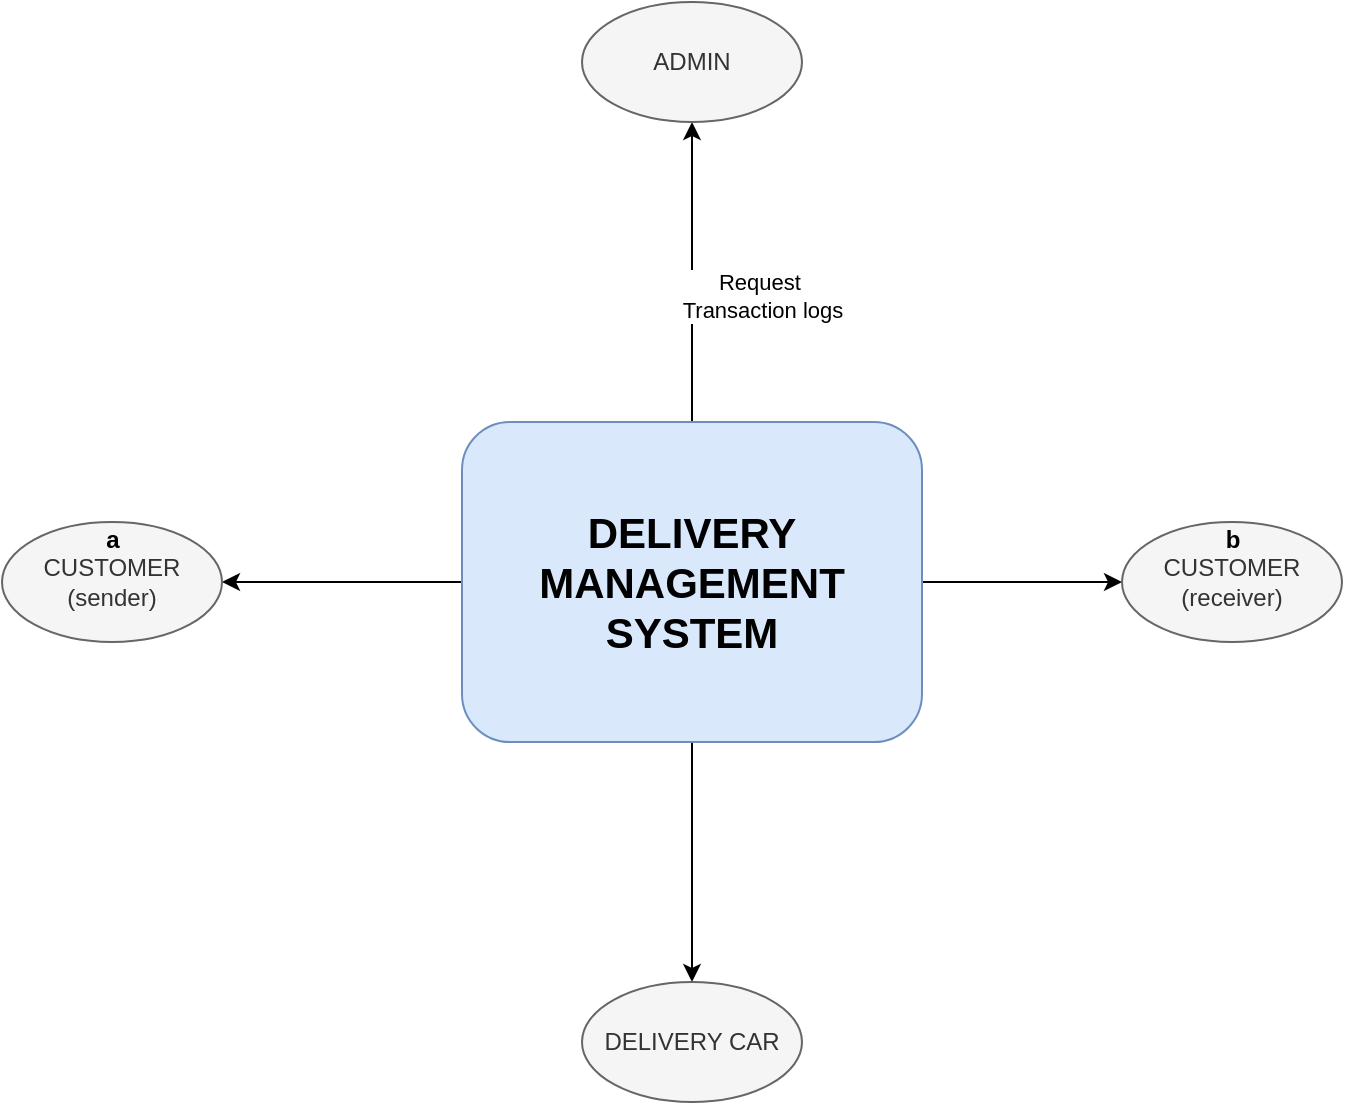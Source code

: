 <mxfile version="24.4.2" type="device">
  <diagram name="Page-1" id="a2q9vcDrFQMr7ZfCxEm_">
    <mxGraphModel dx="821" dy="538" grid="1" gridSize="10" guides="1" tooltips="1" connect="1" arrows="1" fold="1" page="1" pageScale="1" pageWidth="850" pageHeight="1100" math="0" shadow="0">
      <root>
        <mxCell id="0" />
        <mxCell id="1" parent="0" />
        <mxCell id="JJ-Ic_SHMX0S3m1b6MAq-3" value="" style="edgeStyle=orthogonalEdgeStyle;rounded=0;orthogonalLoop=1;jettySize=auto;html=1;" edge="1" parent="1" source="JJ-Ic_SHMX0S3m1b6MAq-1" target="JJ-Ic_SHMX0S3m1b6MAq-2">
          <mxGeometry relative="1" as="geometry" />
        </mxCell>
        <mxCell id="JJ-Ic_SHMX0S3m1b6MAq-5" value="" style="edgeStyle=orthogonalEdgeStyle;rounded=0;orthogonalLoop=1;jettySize=auto;html=1;" edge="1" parent="1" source="JJ-Ic_SHMX0S3m1b6MAq-1" target="JJ-Ic_SHMX0S3m1b6MAq-4">
          <mxGeometry relative="1" as="geometry" />
        </mxCell>
        <mxCell id="JJ-Ic_SHMX0S3m1b6MAq-7" value="" style="edgeStyle=orthogonalEdgeStyle;rounded=0;orthogonalLoop=1;jettySize=auto;html=1;" edge="1" parent="1" source="JJ-Ic_SHMX0S3m1b6MAq-1" target="JJ-Ic_SHMX0S3m1b6MAq-6">
          <mxGeometry relative="1" as="geometry" />
        </mxCell>
        <mxCell id="JJ-Ic_SHMX0S3m1b6MAq-15" value="Request&amp;nbsp;&lt;div&gt;Transaction logs&lt;/div&gt;" style="edgeLabel;html=1;align=center;verticalAlign=middle;resizable=0;points=[];" vertex="1" connectable="0" parent="JJ-Ic_SHMX0S3m1b6MAq-7">
          <mxGeometry x="-0.157" y="1" relative="1" as="geometry">
            <mxPoint x="36" as="offset" />
          </mxGeometry>
        </mxCell>
        <mxCell id="JJ-Ic_SHMX0S3m1b6MAq-9" value="" style="edgeStyle=orthogonalEdgeStyle;rounded=0;orthogonalLoop=1;jettySize=auto;html=1;" edge="1" parent="1" source="JJ-Ic_SHMX0S3m1b6MAq-1" target="JJ-Ic_SHMX0S3m1b6MAq-8">
          <mxGeometry relative="1" as="geometry" />
        </mxCell>
        <mxCell id="JJ-Ic_SHMX0S3m1b6MAq-1" value="&lt;b style=&quot;font-size: 21px;&quot;&gt;&lt;font style=&quot;font-size: 21px;&quot;&gt;DELIVERY MANAGEMENT&lt;/font&gt;&lt;/b&gt;&lt;div style=&quot;font-size: 21px;&quot;&gt;&lt;b style=&quot;&quot;&gt;&lt;font style=&quot;font-size: 21px;&quot;&gt;SYSTEM&lt;/font&gt;&lt;/b&gt;&lt;/div&gt;" style="rounded=1;whiteSpace=wrap;html=1;fillColor=#dae8fc;strokeColor=#6c8ebf;" vertex="1" parent="1">
          <mxGeometry x="320" y="360" width="230" height="160" as="geometry" />
        </mxCell>
        <mxCell id="JJ-Ic_SHMX0S3m1b6MAq-2" value="CUSTOMER&lt;div&gt;(sender)&lt;/div&gt;" style="ellipse;whiteSpace=wrap;html=1;rounded=1;fillColor=#f5f5f5;fontColor=#333333;strokeColor=#666666;" vertex="1" parent="1">
          <mxGeometry x="90" y="410" width="110" height="60" as="geometry" />
        </mxCell>
        <mxCell id="JJ-Ic_SHMX0S3m1b6MAq-4" value="CUSTOMER&lt;div&gt;(receiver)&lt;/div&gt;" style="ellipse;whiteSpace=wrap;html=1;rounded=1;fillColor=#f5f5f5;fontColor=#333333;strokeColor=#666666;" vertex="1" parent="1">
          <mxGeometry x="650" y="410" width="110" height="60" as="geometry" />
        </mxCell>
        <mxCell id="JJ-Ic_SHMX0S3m1b6MAq-6" value="ADMIN" style="ellipse;whiteSpace=wrap;html=1;rounded=1;fillColor=#f5f5f5;fontColor=#333333;strokeColor=#666666;" vertex="1" parent="1">
          <mxGeometry x="380" y="150" width="110" height="60" as="geometry" />
        </mxCell>
        <mxCell id="JJ-Ic_SHMX0S3m1b6MAq-8" value="DELIVERY CAR" style="ellipse;whiteSpace=wrap;html=1;rounded=1;fillColor=#f5f5f5;fontColor=#333333;strokeColor=#666666;" vertex="1" parent="1">
          <mxGeometry x="380" y="640" width="110" height="60" as="geometry" />
        </mxCell>
        <mxCell id="JJ-Ic_SHMX0S3m1b6MAq-10" value="a" style="text;html=1;align=center;verticalAlign=middle;resizable=0;points=[];autosize=1;strokeColor=none;fillColor=none;fontStyle=1" vertex="1" parent="1">
          <mxGeometry x="130" y="404" width="30" height="30" as="geometry" />
        </mxCell>
        <mxCell id="JJ-Ic_SHMX0S3m1b6MAq-11" value="b" style="text;html=1;align=center;verticalAlign=middle;resizable=0;points=[];autosize=1;strokeColor=none;fillColor=none;fontStyle=1" vertex="1" parent="1">
          <mxGeometry x="690" y="404" width="30" height="30" as="geometry" />
        </mxCell>
      </root>
    </mxGraphModel>
  </diagram>
</mxfile>
